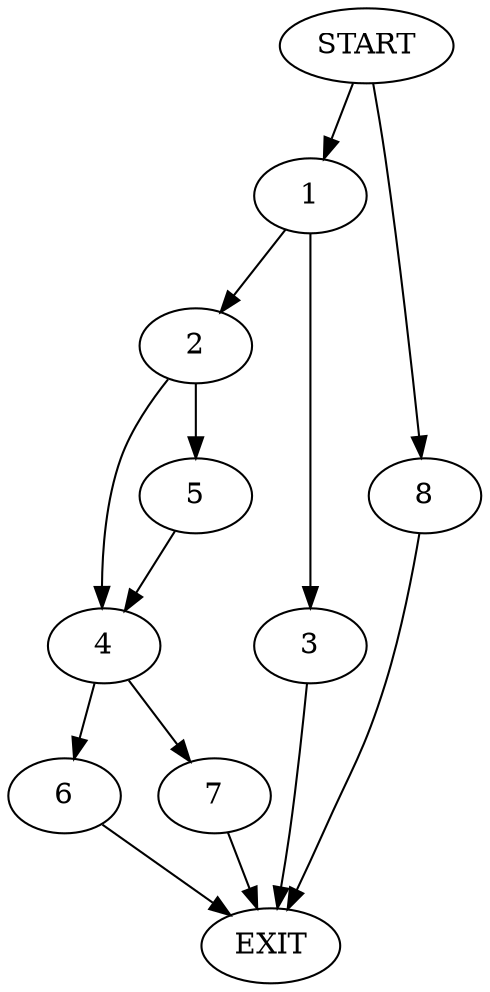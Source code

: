 digraph {
0 [label="START"]
9 [label="EXIT"]
0 -> 1
1 -> 2
1 -> 3
3 -> 9
2 -> 4
2 -> 5
5 -> 4
4 -> 6
4 -> 7
7 -> 9
6 -> 9
0 -> 8
8 -> 9
}
